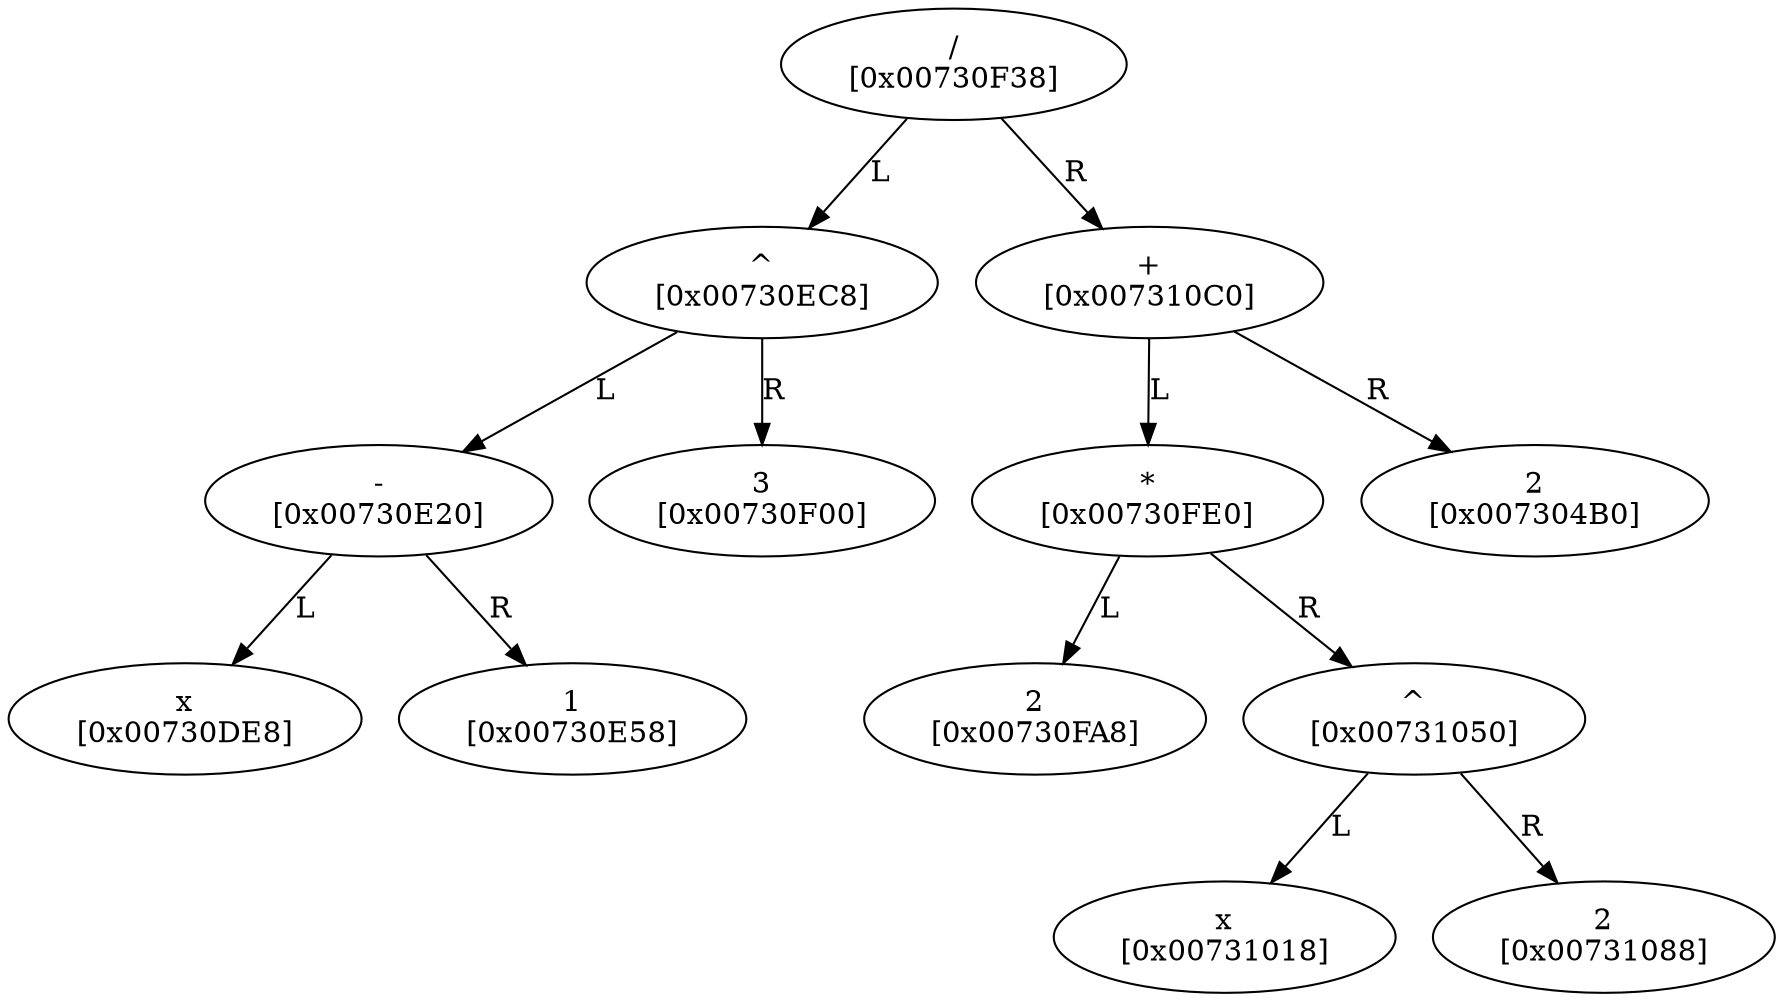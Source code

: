 digraph {
"/\n[0x00730F38]" -> "^\n[0x00730EC8]"[label = "L"]
"/\n[0x00730F38]" -> "+\n[0x007310C0]"[label = "R"]
"^\n[0x00730EC8]" -> "-\n[0x00730E20]"[label = "L"]
"^\n[0x00730EC8]" -> "3\n[0x00730F00]"[label = "R"]
"-\n[0x00730E20]" -> "x\n[0x00730DE8]"[label = "L"]
"-\n[0x00730E20]" -> "1\n[0x00730E58]"[label = "R"]
"+\n[0x007310C0]" -> "*\n[0x00730FE0]"[label = "L"]
"+\n[0x007310C0]" -> "2\n[0x007304B0]"[label = "R"]
"*\n[0x00730FE0]" -> "2\n[0x00730FA8]"[label = "L"]
"*\n[0x00730FE0]" -> "^\n[0x00731050]"[label = "R"]
"^\n[0x00731050]" -> "x\n[0x00731018]"[label = "L"]
"^\n[0x00731050]" -> "2\n[0x00731088]"[label = "R"]
}